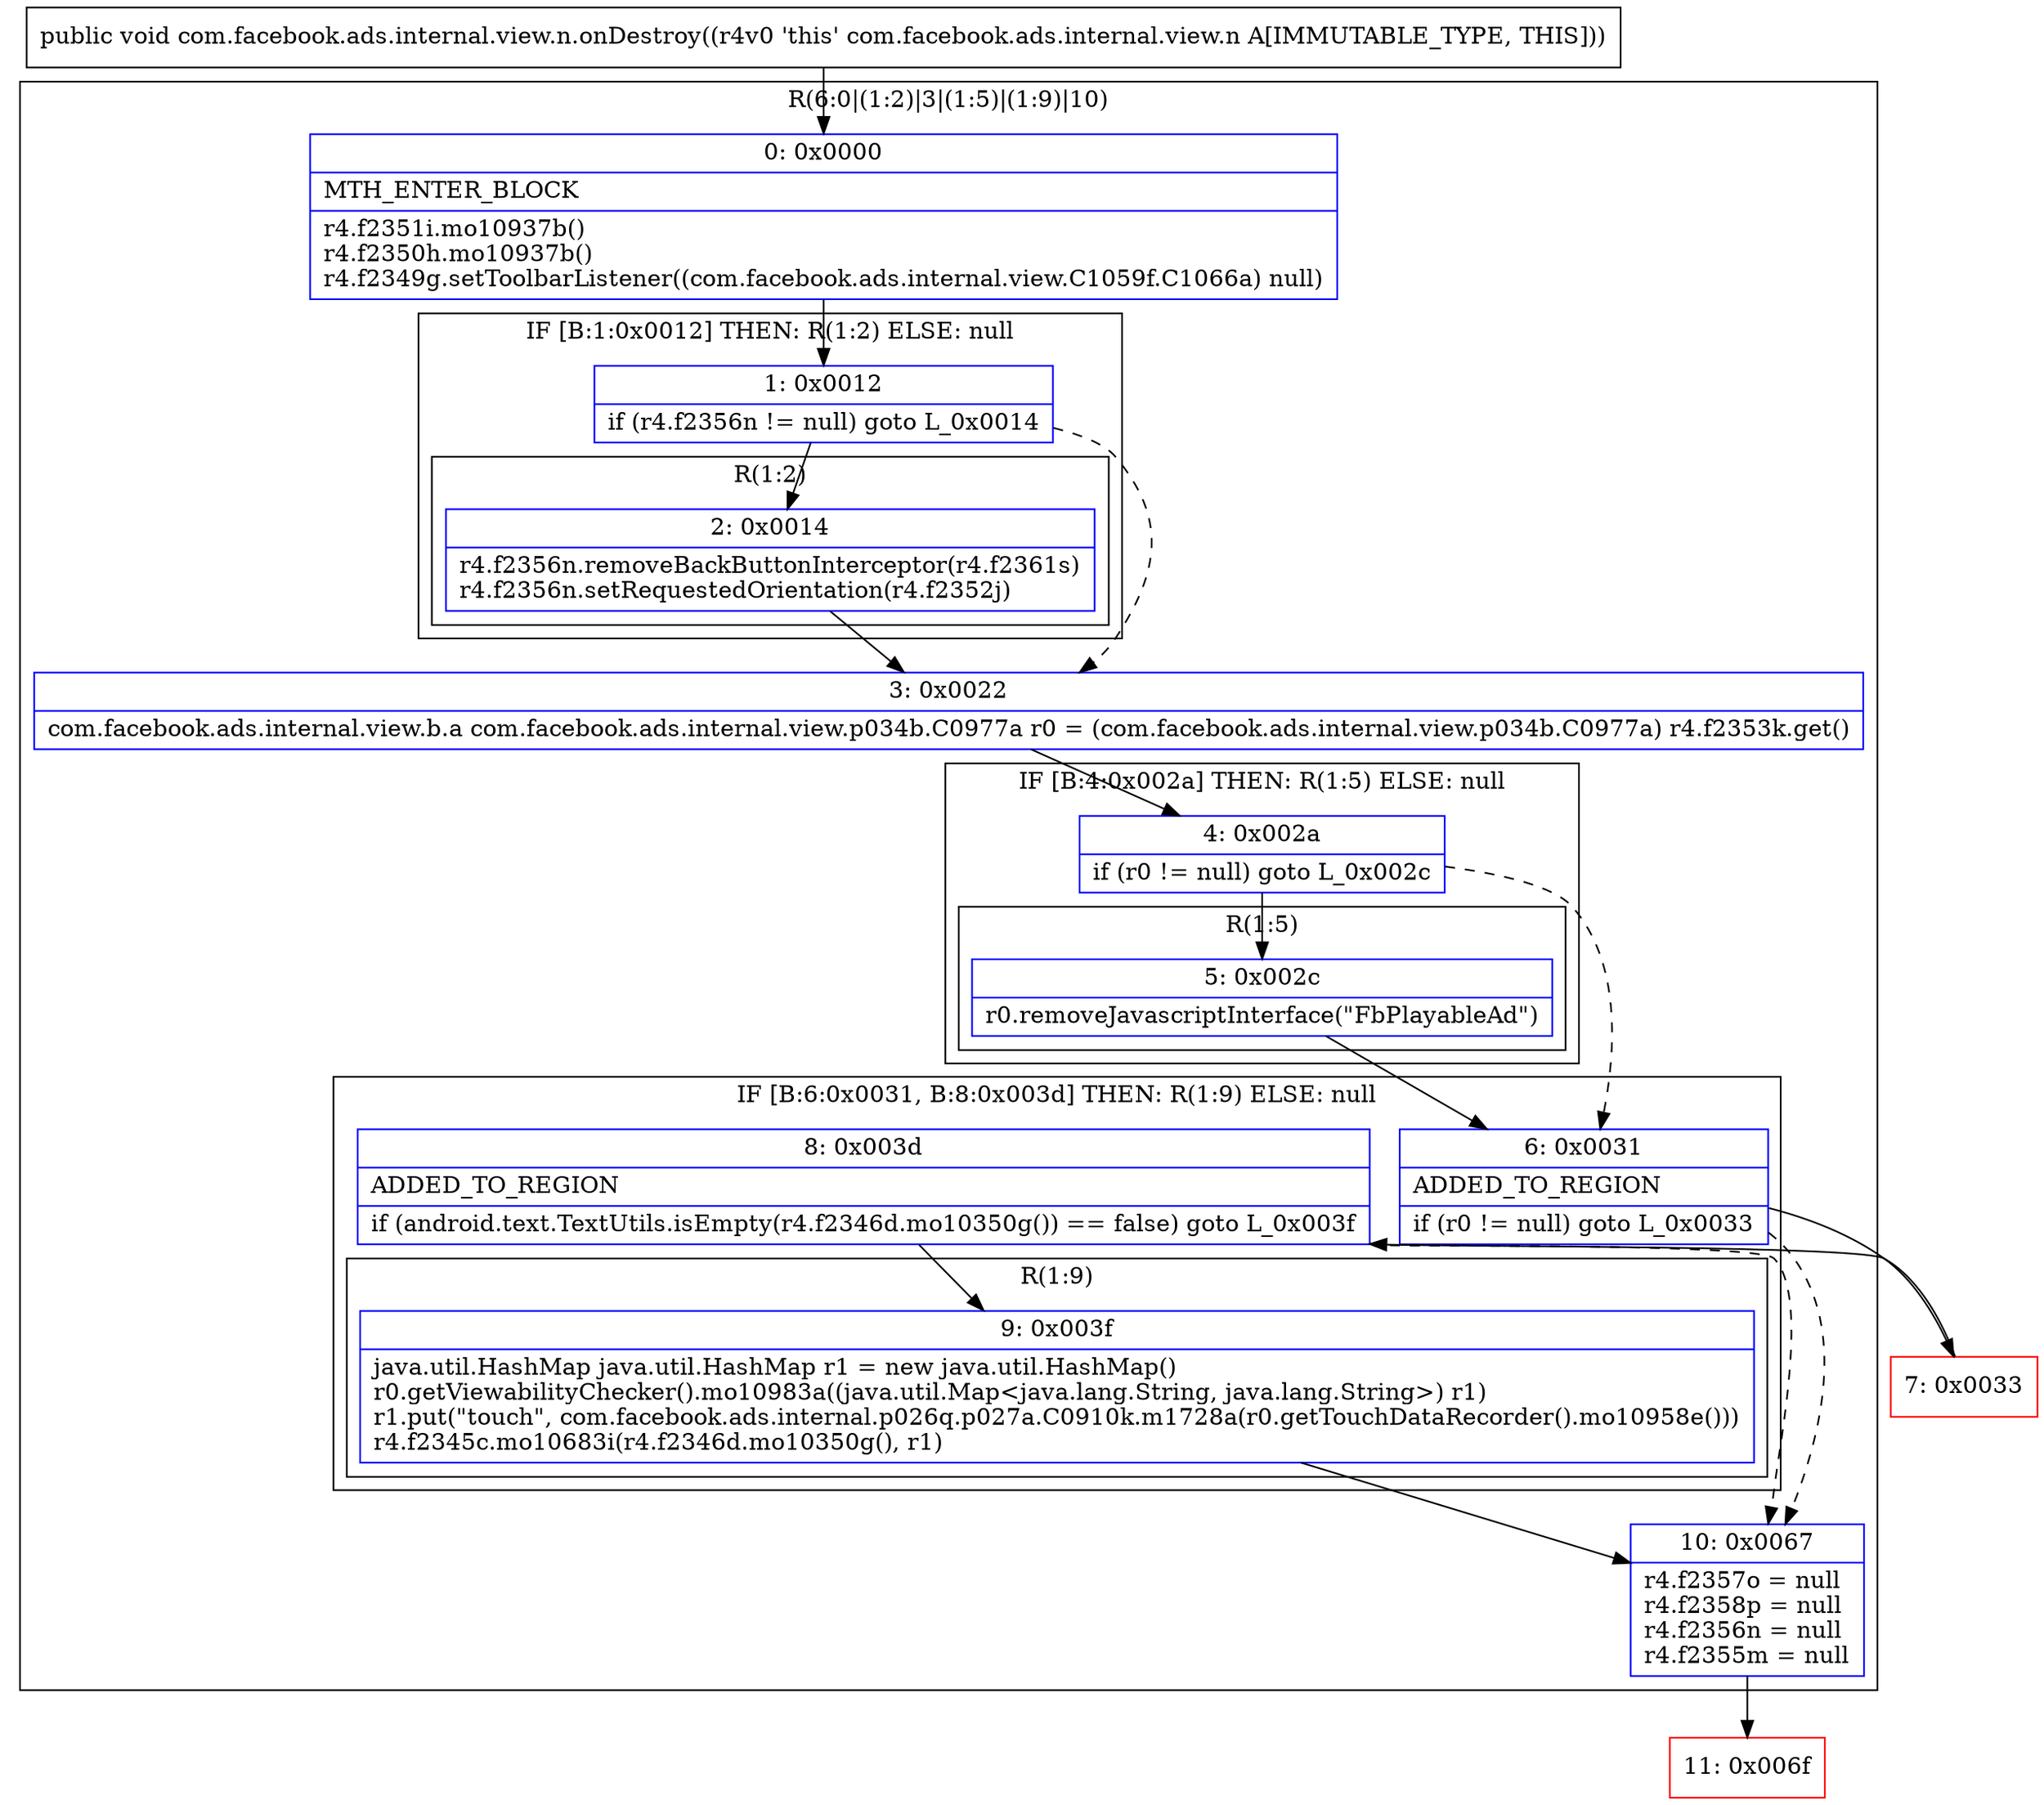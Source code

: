 digraph "CFG forcom.facebook.ads.internal.view.n.onDestroy()V" {
subgraph cluster_Region_1523435127 {
label = "R(6:0|(1:2)|3|(1:5)|(1:9)|10)";
node [shape=record,color=blue];
Node_0 [shape=record,label="{0\:\ 0x0000|MTH_ENTER_BLOCK\l|r4.f2351i.mo10937b()\lr4.f2350h.mo10937b()\lr4.f2349g.setToolbarListener((com.facebook.ads.internal.view.C1059f.C1066a) null)\l}"];
subgraph cluster_IfRegion_999346627 {
label = "IF [B:1:0x0012] THEN: R(1:2) ELSE: null";
node [shape=record,color=blue];
Node_1 [shape=record,label="{1\:\ 0x0012|if (r4.f2356n != null) goto L_0x0014\l}"];
subgraph cluster_Region_1582395173 {
label = "R(1:2)";
node [shape=record,color=blue];
Node_2 [shape=record,label="{2\:\ 0x0014|r4.f2356n.removeBackButtonInterceptor(r4.f2361s)\lr4.f2356n.setRequestedOrientation(r4.f2352j)\l}"];
}
}
Node_3 [shape=record,label="{3\:\ 0x0022|com.facebook.ads.internal.view.b.a com.facebook.ads.internal.view.p034b.C0977a r0 = (com.facebook.ads.internal.view.p034b.C0977a) r4.f2353k.get()\l}"];
subgraph cluster_IfRegion_117175522 {
label = "IF [B:4:0x002a] THEN: R(1:5) ELSE: null";
node [shape=record,color=blue];
Node_4 [shape=record,label="{4\:\ 0x002a|if (r0 != null) goto L_0x002c\l}"];
subgraph cluster_Region_1173100318 {
label = "R(1:5)";
node [shape=record,color=blue];
Node_5 [shape=record,label="{5\:\ 0x002c|r0.removeJavascriptInterface(\"FbPlayableAd\")\l}"];
}
}
subgraph cluster_IfRegion_901219510 {
label = "IF [B:6:0x0031, B:8:0x003d] THEN: R(1:9) ELSE: null";
node [shape=record,color=blue];
Node_6 [shape=record,label="{6\:\ 0x0031|ADDED_TO_REGION\l|if (r0 != null) goto L_0x0033\l}"];
Node_8 [shape=record,label="{8\:\ 0x003d|ADDED_TO_REGION\l|if (android.text.TextUtils.isEmpty(r4.f2346d.mo10350g()) == false) goto L_0x003f\l}"];
subgraph cluster_Region_33358345 {
label = "R(1:9)";
node [shape=record,color=blue];
Node_9 [shape=record,label="{9\:\ 0x003f|java.util.HashMap java.util.HashMap r1 = new java.util.HashMap()\lr0.getViewabilityChecker().mo10983a((java.util.Map\<java.lang.String, java.lang.String\>) r1)\lr1.put(\"touch\", com.facebook.ads.internal.p026q.p027a.C0910k.m1728a(r0.getTouchDataRecorder().mo10958e()))\lr4.f2345c.mo10683i(r4.f2346d.mo10350g(), r1)\l}"];
}
}
Node_10 [shape=record,label="{10\:\ 0x0067|r4.f2357o = null\lr4.f2358p = null\lr4.f2356n = null\lr4.f2355m = null\l}"];
}
Node_7 [shape=record,color=red,label="{7\:\ 0x0033}"];
Node_11 [shape=record,color=red,label="{11\:\ 0x006f}"];
MethodNode[shape=record,label="{public void com.facebook.ads.internal.view.n.onDestroy((r4v0 'this' com.facebook.ads.internal.view.n A[IMMUTABLE_TYPE, THIS])) }"];
MethodNode -> Node_0;
Node_0 -> Node_1;
Node_1 -> Node_2;
Node_1 -> Node_3[style=dashed];
Node_2 -> Node_3;
Node_3 -> Node_4;
Node_4 -> Node_5;
Node_4 -> Node_6[style=dashed];
Node_5 -> Node_6;
Node_6 -> Node_7;
Node_6 -> Node_10[style=dashed];
Node_8 -> Node_9;
Node_8 -> Node_10[style=dashed];
Node_9 -> Node_10;
Node_10 -> Node_11;
Node_7 -> Node_8;
}

